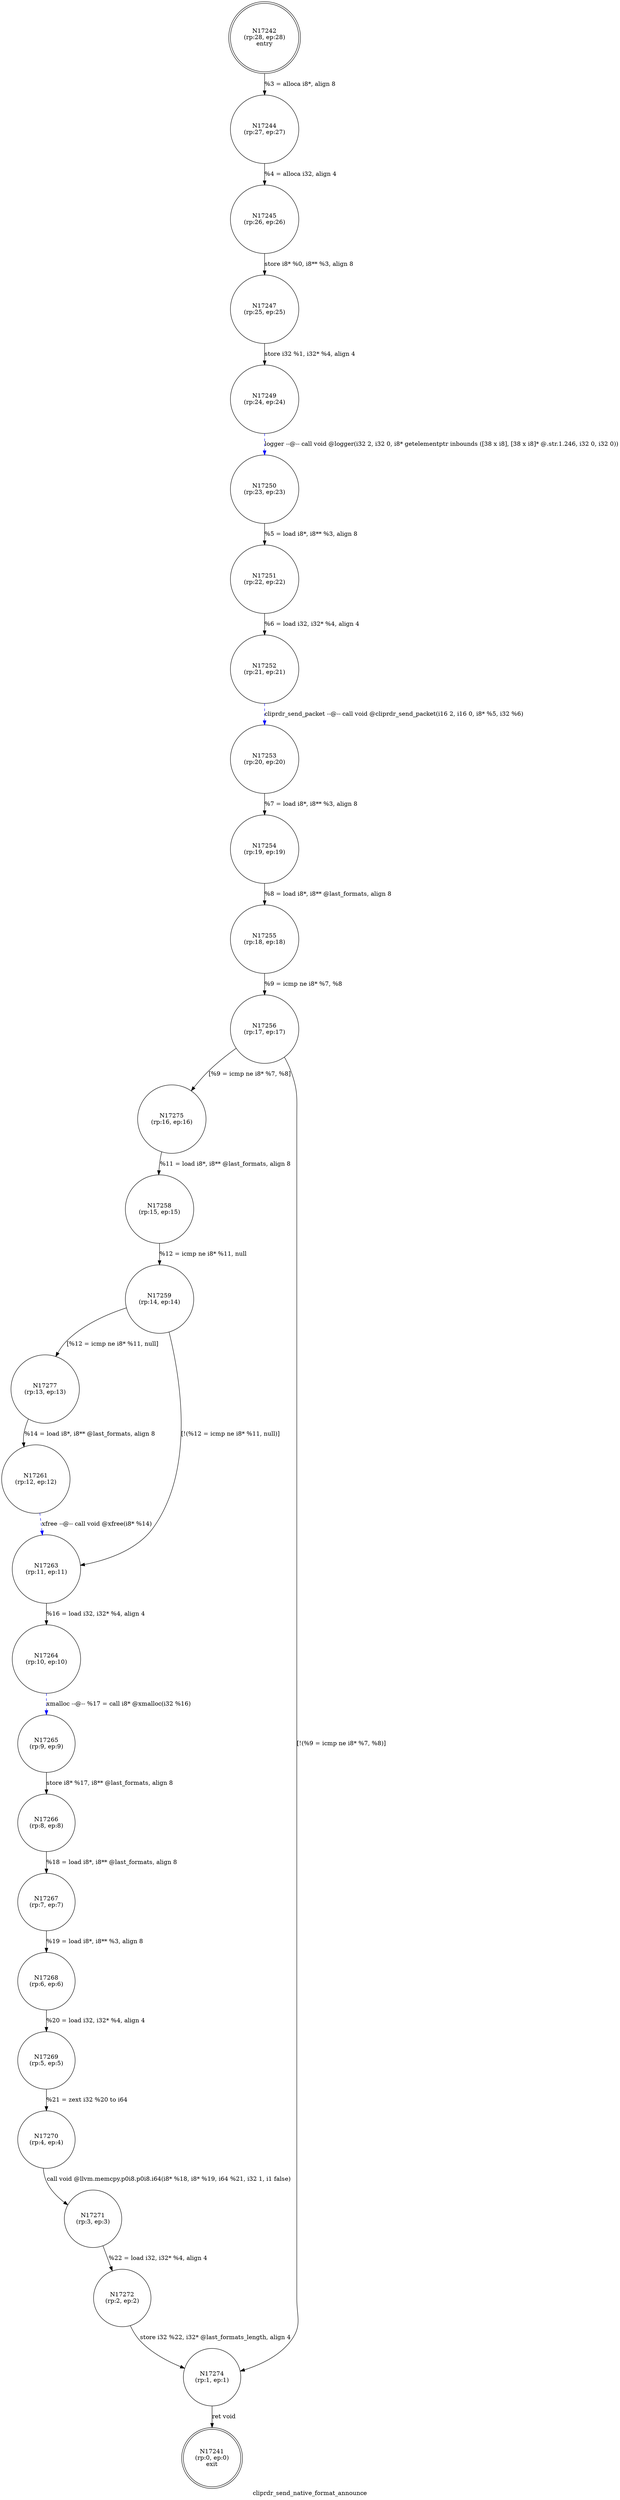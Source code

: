 digraph cliprdr_send_native_format_announce {
label="cliprdr_send_native_format_announce"
17241 [label="N17241\n(rp:0, ep:0)\nexit", shape="doublecircle"]
17242 [label="N17242\n(rp:28, ep:28)\nentry", shape="doublecircle"]
17242 -> 17244 [label="%3 = alloca i8*, align 8"]
17244 [label="N17244\n(rp:27, ep:27)", shape="circle"]
17244 -> 17245 [label="%4 = alloca i32, align 4"]
17245 [label="N17245\n(rp:26, ep:26)", shape="circle"]
17245 -> 17247 [label="store i8* %0, i8** %3, align 8"]
17247 [label="N17247\n(rp:25, ep:25)", shape="circle"]
17247 -> 17249 [label="store i32 %1, i32* %4, align 4"]
17249 [label="N17249\n(rp:24, ep:24)", shape="circle"]
17249 -> 17250 [label="logger --@-- call void @logger(i32 2, i32 0, i8* getelementptr inbounds ([38 x i8], [38 x i8]* @.str.1.246, i32 0, i32 0))", style="dashed", color="blue"]
17250 [label="N17250\n(rp:23, ep:23)", shape="circle"]
17250 -> 17251 [label="%5 = load i8*, i8** %3, align 8"]
17251 [label="N17251\n(rp:22, ep:22)", shape="circle"]
17251 -> 17252 [label="%6 = load i32, i32* %4, align 4"]
17252 [label="N17252\n(rp:21, ep:21)", shape="circle"]
17252 -> 17253 [label="cliprdr_send_packet --@-- call void @cliprdr_send_packet(i16 2, i16 0, i8* %5, i32 %6)", style="dashed", color="blue"]
17253 [label="N17253\n(rp:20, ep:20)", shape="circle"]
17253 -> 17254 [label="%7 = load i8*, i8** %3, align 8"]
17254 [label="N17254\n(rp:19, ep:19)", shape="circle"]
17254 -> 17255 [label="%8 = load i8*, i8** @last_formats, align 8"]
17255 [label="N17255\n(rp:18, ep:18)", shape="circle"]
17255 -> 17256 [label="%9 = icmp ne i8* %7, %8"]
17256 [label="N17256\n(rp:17, ep:17)", shape="circle"]
17256 -> 17275 [label="[%9 = icmp ne i8* %7, %8]"]
17256 -> 17274 [label="[!(%9 = icmp ne i8* %7, %8)]"]
17258 [label="N17258\n(rp:15, ep:15)", shape="circle"]
17258 -> 17259 [label="%12 = icmp ne i8* %11, null"]
17259 [label="N17259\n(rp:14, ep:14)", shape="circle"]
17259 -> 17277 [label="[%12 = icmp ne i8* %11, null]"]
17259 -> 17263 [label="[!(%12 = icmp ne i8* %11, null)]"]
17261 [label="N17261\n(rp:12, ep:12)", shape="circle"]
17261 -> 17263 [label="xfree --@-- call void @xfree(i8* %14)", style="dashed", color="blue"]
17263 [label="N17263\n(rp:11, ep:11)", shape="circle"]
17263 -> 17264 [label="%16 = load i32, i32* %4, align 4"]
17264 [label="N17264\n(rp:10, ep:10)", shape="circle"]
17264 -> 17265 [label="xmalloc --@-- %17 = call i8* @xmalloc(i32 %16)", style="dashed", color="blue"]
17265 [label="N17265\n(rp:9, ep:9)", shape="circle"]
17265 -> 17266 [label="store i8* %17, i8** @last_formats, align 8"]
17266 [label="N17266\n(rp:8, ep:8)", shape="circle"]
17266 -> 17267 [label="%18 = load i8*, i8** @last_formats, align 8"]
17267 [label="N17267\n(rp:7, ep:7)", shape="circle"]
17267 -> 17268 [label="%19 = load i8*, i8** %3, align 8"]
17268 [label="N17268\n(rp:6, ep:6)", shape="circle"]
17268 -> 17269 [label="%20 = load i32, i32* %4, align 4"]
17269 [label="N17269\n(rp:5, ep:5)", shape="circle"]
17269 -> 17270 [label="%21 = zext i32 %20 to i64"]
17270 [label="N17270\n(rp:4, ep:4)", shape="circle"]
17270 -> 17271 [label="call void @llvm.memcpy.p0i8.p0i8.i64(i8* %18, i8* %19, i64 %21, i32 1, i1 false)"]
17271 [label="N17271\n(rp:3, ep:3)", shape="circle"]
17271 -> 17272 [label="%22 = load i32, i32* %4, align 4"]
17272 [label="N17272\n(rp:2, ep:2)", shape="circle"]
17272 -> 17274 [label="store i32 %22, i32* @last_formats_length, align 4"]
17274 [label="N17274\n(rp:1, ep:1)", shape="circle"]
17274 -> 17241 [label="ret void"]
17275 [label="N17275\n(rp:16, ep:16)", shape="circle"]
17275 -> 17258 [label="%11 = load i8*, i8** @last_formats, align 8"]
17277 [label="N17277\n(rp:13, ep:13)", shape="circle"]
17277 -> 17261 [label="%14 = load i8*, i8** @last_formats, align 8"]
}
